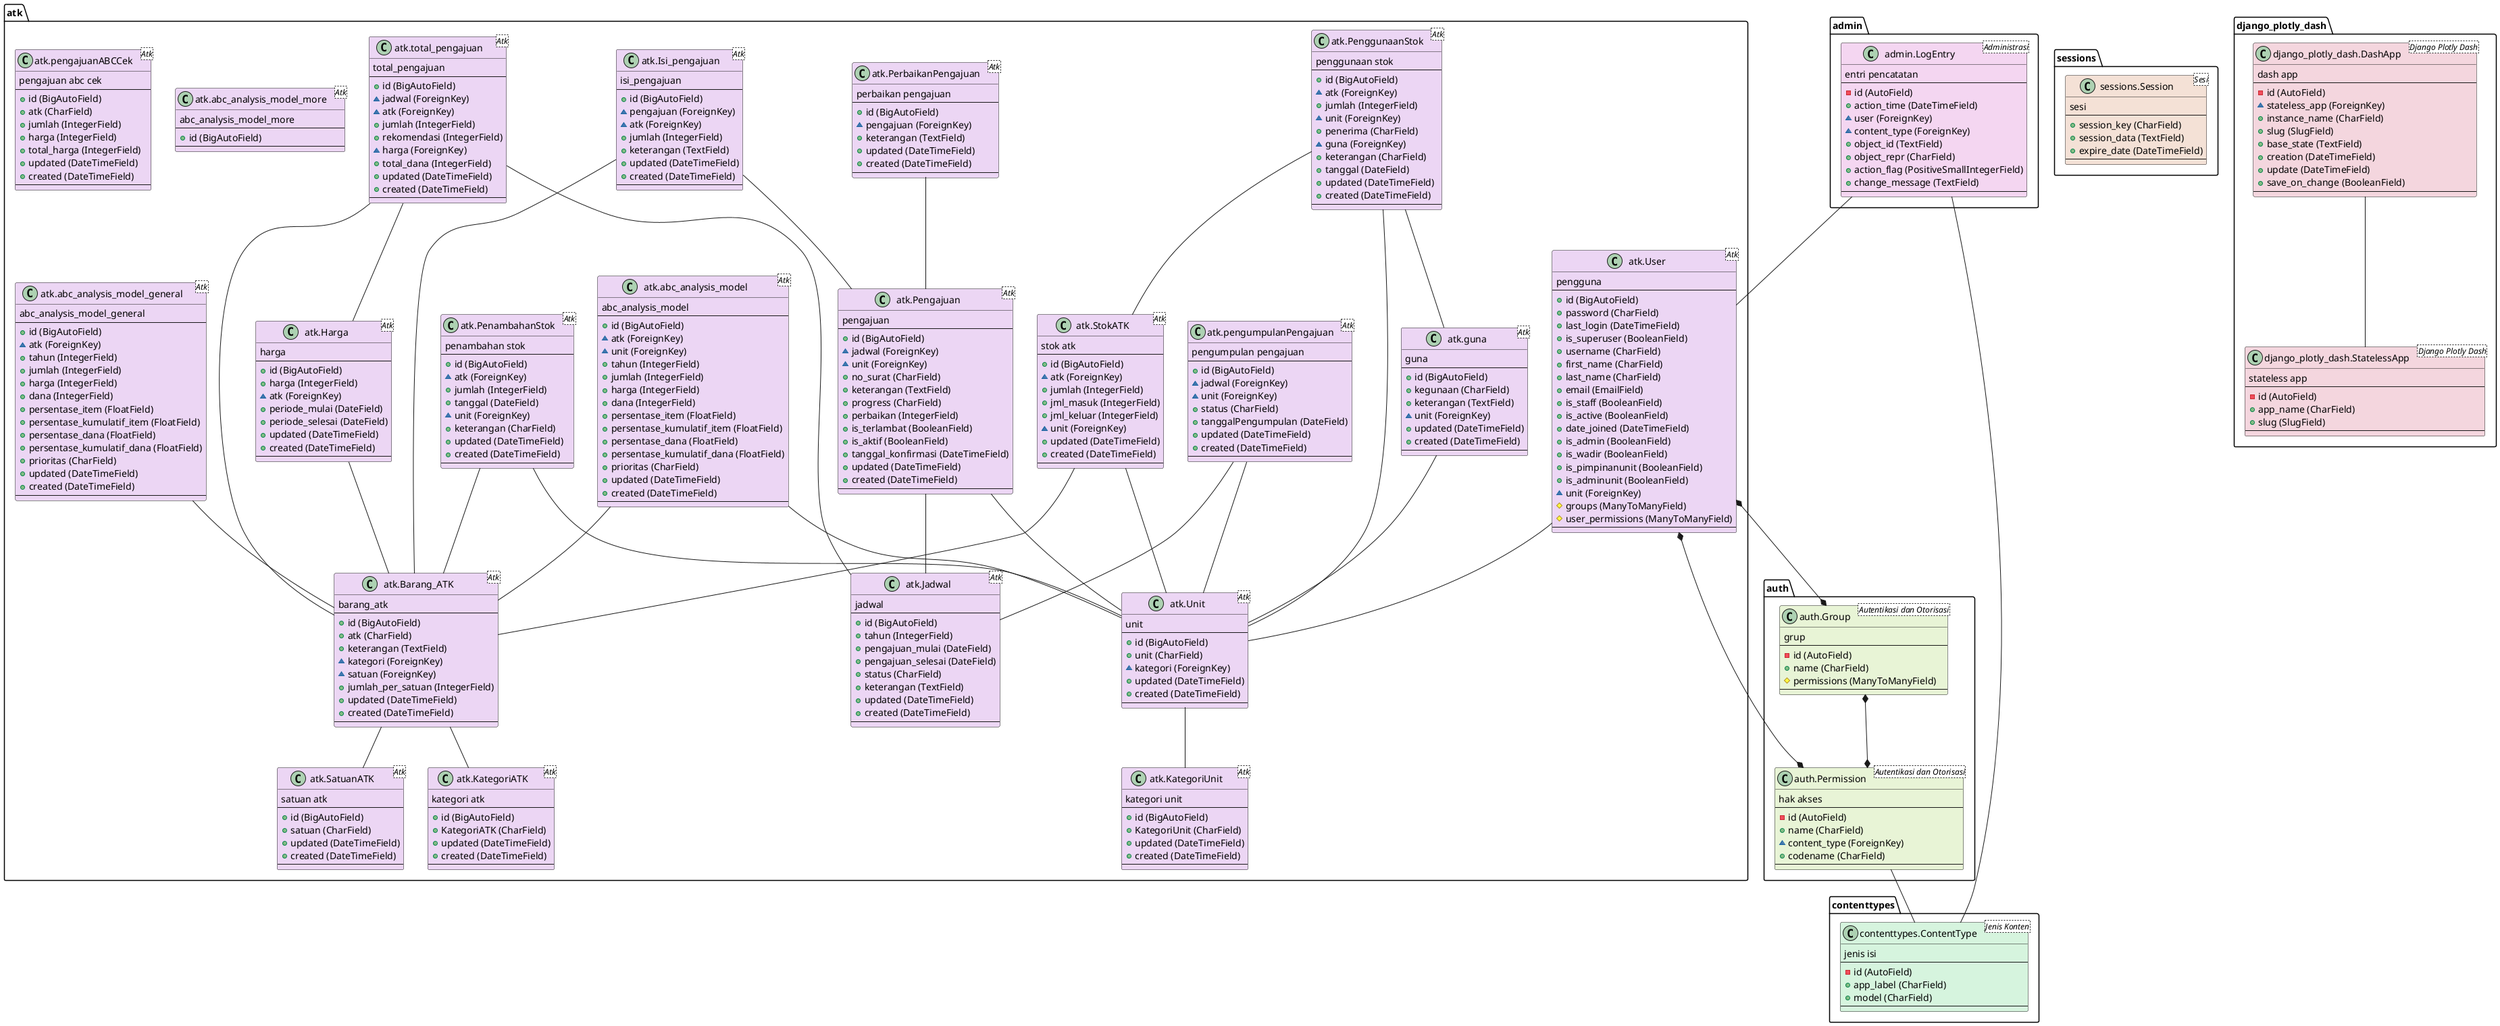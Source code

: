 @startuml 
class "admin.LogEntry <Administrasi>" as admin.LogEntry #f4d6f1 {
    entri pencatatan
    --
    - id (AutoField)
    + action_time (DateTimeField)
    ~ user (ForeignKey)
    ~ content_type (ForeignKey)
    + object_id (TextField)
    + object_repr (CharField)
    + action_flag (PositiveSmallIntegerField)
    + change_message (TextField)
    --
}
admin.LogEntry -- atk.User
admin.LogEntry -- contenttypes.ContentType


class "auth.Permission <Autentikasi dan Otorisasi>" as auth.Permission #e8f4d6 {
    hak akses
    --
    - id (AutoField)
    + name (CharField)
    ~ content_type (ForeignKey)
    + codename (CharField)
    --
}
auth.Permission -- contenttypes.ContentType


class "auth.Group <Autentikasi dan Otorisasi>" as auth.Group #e8f4d6 {
    grup
    --
    - id (AutoField)
    + name (CharField)
    # permissions (ManyToManyField)
    --
}
auth.Group *--* auth.Permission


class "contenttypes.ContentType <Jenis Konten>" as contenttypes.ContentType #d6f4de {
    jenis isi
    --
    - id (AutoField)
    + app_label (CharField)
    + model (CharField)
    --
}


class "sessions.Session <Sesi>" as sessions.Session #f4e1d6 {
    sesi
    --
    + session_key (CharField)
    + session_data (TextField)
    + expire_date (DateTimeField)
    --
}


class "django_plotly_dash.StatelessApp <Django Plotly Dash>" as django_plotly_dash.StatelessApp #f4d6de {
    stateless app
    --
    - id (AutoField)
    + app_name (CharField)
    + slug (SlugField)
    --
}


class "django_plotly_dash.DashApp <Django Plotly Dash>" as django_plotly_dash.DashApp #f4d6de {
    dash app
    --
    - id (AutoField)
    ~ stateless_app (ForeignKey)
    + instance_name (CharField)
    + slug (SlugField)
    + base_state (TextField)
    + creation (DateTimeField)
    + update (DateTimeField)
    + save_on_change (BooleanField)
    --
}
django_plotly_dash.DashApp -- django_plotly_dash.StatelessApp


class "atk.KategoriUnit <Atk>" as atk.KategoriUnit #ecd6f4 {
    kategori unit
    --
    + id (BigAutoField)
    + KategoriUnit (CharField)
    + updated (DateTimeField)
    + created (DateTimeField)
    --
}


class "atk.Unit <Atk>" as atk.Unit #ecd6f4 {
    unit
    --
    + id (BigAutoField)
    + unit (CharField)
    ~ kategori (ForeignKey)
    + updated (DateTimeField)
    + created (DateTimeField)
    --
}
atk.Unit -- atk.KategoriUnit


class "atk.User <Atk>" as atk.User #ecd6f4 {
    pengguna
    --
    + id (BigAutoField)
    + password (CharField)
    + last_login (DateTimeField)
    + is_superuser (BooleanField)
    + username (CharField)
    + first_name (CharField)
    + last_name (CharField)
    + email (EmailField)
    + is_staff (BooleanField)
    + is_active (BooleanField)
    + date_joined (DateTimeField)
    + is_admin (BooleanField)
    + is_wadir (BooleanField)
    + is_pimpinanunit (BooleanField)
    + is_adminunit (BooleanField)
    ~ unit (ForeignKey)
    # groups (ManyToManyField)
    # user_permissions (ManyToManyField)
    --
}
atk.User -- atk.Unit
atk.User *--* auth.Group
atk.User *--* auth.Permission


class "atk.Jadwal <Atk>" as atk.Jadwal #ecd6f4 {
    jadwal
    --
    + id (BigAutoField)
    + tahun (IntegerField)
    + pengajuan_mulai (DateField)
    + pengajuan_selesai (DateField)
    + status (CharField)
    + keterangan (TextField)
    + updated (DateTimeField)
    + created (DateTimeField)
    --
}


class "atk.pengumpulanPengajuan <Atk>" as atk.pengumpulanPengajuan #ecd6f4 {
    pengumpulan pengajuan
    --
    + id (BigAutoField)
    ~ jadwal (ForeignKey)
    ~ unit (ForeignKey)
    + status (CharField)
    + tanggalPengumpulan (DateField)
    + updated (DateTimeField)
    + created (DateTimeField)
    --
}
atk.pengumpulanPengajuan -- atk.Jadwal
atk.pengumpulanPengajuan -- atk.Unit


class "atk.KategoriATK <Atk>" as atk.KategoriATK #ecd6f4 {
    kategori atk
    --
    + id (BigAutoField)
    + KategoriATK (CharField)
    + updated (DateTimeField)
    + created (DateTimeField)
    --
}


class "atk.SatuanATK <Atk>" as atk.SatuanATK #ecd6f4 {
    satuan atk
    --
    + id (BigAutoField)
    + satuan (CharField)
    + updated (DateTimeField)
    + created (DateTimeField)
    --
}


class "atk.Barang_ATK <Atk>" as atk.Barang_ATK #ecd6f4 {
    barang_atk
    --
    + id (BigAutoField)
    + atk (CharField)
    + keterangan (TextField)
    ~ kategori (ForeignKey)
    ~ satuan (ForeignKey)
    + jumlah_per_satuan (IntegerField)
    + updated (DateTimeField)
    + created (DateTimeField)
    --
}
atk.Barang_ATK -- atk.KategoriATK
atk.Barang_ATK -- atk.SatuanATK


class "atk.Harga <Atk>" as atk.Harga #ecd6f4 {
    harga
    --
    + id (BigAutoField)
    + harga (IntegerField)
    ~ atk (ForeignKey)
    + periode_mulai (DateField)
    + periode_selesai (DateField)
    + updated (DateTimeField)
    + created (DateTimeField)
    --
}
atk.Harga -- atk.Barang_ATK


class "atk.Pengajuan <Atk>" as atk.Pengajuan #ecd6f4 {
    pengajuan
    --
    + id (BigAutoField)
    ~ jadwal (ForeignKey)
    ~ unit (ForeignKey)
    + no_surat (CharField)
    + keterangan (TextField)
    + progress (CharField)
    + perbaikan (IntegerField)
    + is_terlambat (BooleanField)
    + is_aktif (BooleanField)
    + tanggal_konfirmasi (DateTimeField)
    + updated (DateTimeField)
    + created (DateTimeField)
    --
}
atk.Pengajuan -- atk.Jadwal
atk.Pengajuan -- atk.Unit


class "atk.total_pengajuan <Atk>" as atk.total_pengajuan #ecd6f4 {
    total_pengajuan
    --
    + id (BigAutoField)
    ~ jadwal (ForeignKey)
    ~ atk (ForeignKey)
    + jumlah (IntegerField)
    + rekomendasi (IntegerField)
    ~ harga (ForeignKey)
    + total_dana (IntegerField)
    + updated (DateTimeField)
    + created (DateTimeField)
    --
}
atk.total_pengajuan -- atk.Jadwal
atk.total_pengajuan -- atk.Barang_ATK
atk.total_pengajuan -- atk.Harga


class "atk.Isi_pengajuan <Atk>" as atk.Isi_pengajuan #ecd6f4 {
    isi_pengajuan
    --
    + id (BigAutoField)
    ~ pengajuan (ForeignKey)
    ~ atk (ForeignKey)
    + jumlah (IntegerField)
    + keterangan (TextField)
    + updated (DateTimeField)
    + created (DateTimeField)
    --
}
atk.Isi_pengajuan -- atk.Pengajuan
atk.Isi_pengajuan -- atk.Barang_ATK


class "atk.PerbaikanPengajuan <Atk>" as atk.PerbaikanPengajuan #ecd6f4 {
    perbaikan pengajuan
    --
    + id (BigAutoField)
    ~ pengajuan (ForeignKey)
    + keterangan (TextField)
    + updated (DateTimeField)
    + created (DateTimeField)
    --
}
atk.PerbaikanPengajuan -- atk.Pengajuan


class "atk.guna <Atk>" as atk.guna #ecd6f4 {
    guna
    --
    + id (BigAutoField)
    + kegunaan (CharField)
    + keterangan (TextField)
    ~ unit (ForeignKey)
    + updated (DateTimeField)
    + created (DateTimeField)
    --
}
atk.guna -- atk.Unit


class "atk.StokATK <Atk>" as atk.StokATK #ecd6f4 {
    stok atk
    --
    + id (BigAutoField)
    ~ atk (ForeignKey)
    + jumlah (IntegerField)
    + jml_masuk (IntegerField)
    + jml_keluar (IntegerField)
    ~ unit (ForeignKey)
    + updated (DateTimeField)
    + created (DateTimeField)
    --
}
atk.StokATK -- atk.Barang_ATK
atk.StokATK -- atk.Unit


class "atk.PenggunaanStok <Atk>" as atk.PenggunaanStok #ecd6f4 {
    penggunaan stok
    --
    + id (BigAutoField)
    ~ atk (ForeignKey)
    + jumlah (IntegerField)
    ~ unit (ForeignKey)
    + penerima (CharField)
    ~ guna (ForeignKey)
    + keterangan (CharField)
    + tanggal (DateField)
    + updated (DateTimeField)
    + created (DateTimeField)
    --
}
atk.PenggunaanStok -- atk.StokATK
atk.PenggunaanStok -- atk.Unit
atk.PenggunaanStok -- atk.guna


class "atk.PenambahanStok <Atk>" as atk.PenambahanStok #ecd6f4 {
    penambahan stok
    --
    + id (BigAutoField)
    ~ atk (ForeignKey)
    + jumlah (IntegerField)
    + tanggal (DateField)
    ~ unit (ForeignKey)
    + keterangan (CharField)
    + updated (DateTimeField)
    + created (DateTimeField)
    --
}
atk.PenambahanStok -- atk.Barang_ATK
atk.PenambahanStok -- atk.Unit


class "atk.abc_analysis_model <Atk>" as atk.abc_analysis_model #ecd6f4 {
    abc_analysis_model
    --
    + id (BigAutoField)
    ~ atk (ForeignKey)
    ~ unit (ForeignKey)
    + tahun (IntegerField)
    + jumlah (IntegerField)
    + harga (IntegerField)
    + dana (IntegerField)
    + persentase_item (FloatField)
    + persentase_kumulatif_item (FloatField)
    + persentase_dana (FloatField)
    + persentase_kumulatif_dana (FloatField)
    + prioritas (CharField)
    + updated (DateTimeField)
    + created (DateTimeField)
    --
}
atk.abc_analysis_model -- atk.Barang_ATK
atk.abc_analysis_model -- atk.Unit


class "atk.abc_analysis_model_more <Atk>" as atk.abc_analysis_model_more #ecd6f4 {
    abc_analysis_model_more
    --
    + id (BigAutoField)
    --
}


class "atk.abc_analysis_model_general <Atk>" as atk.abc_analysis_model_general #ecd6f4 {
    abc_analysis_model_general
    --
    + id (BigAutoField)
    ~ atk (ForeignKey)
    + tahun (IntegerField)
    + jumlah (IntegerField)
    + harga (IntegerField)
    + dana (IntegerField)
    + persentase_item (FloatField)
    + persentase_kumulatif_item (FloatField)
    + persentase_dana (FloatField)
    + persentase_kumulatif_dana (FloatField)
    + prioritas (CharField)
    + updated (DateTimeField)
    + created (DateTimeField)
    --
}
atk.abc_analysis_model_general -- atk.Barang_ATK


class "atk.pengajuanABCCek <Atk>" as atk.pengajuanABCCek #ecd6f4 {
    pengajuan abc cek
    --
    + id (BigAutoField)
    + atk (CharField)
    + jumlah (IntegerField)
    + harga (IntegerField)
    + total_harga (IntegerField)
    + updated (DateTimeField)
    + created (DateTimeField)
    --
}


@enduml
